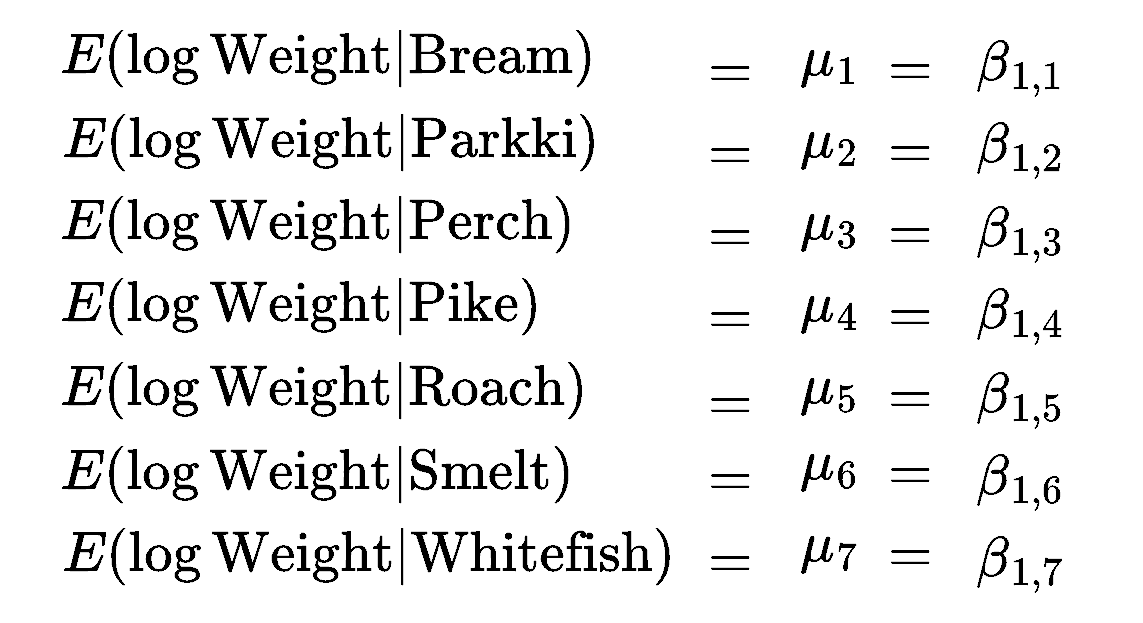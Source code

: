 <mxfile version="20.3.0" type="device"><diagram id="ysKRrkyC6qSpX2iQuETs" name="Page-1"><mxGraphModel dx="1787" dy="606" grid="1" gridSize="10" guides="1" tooltips="1" connect="1" arrows="1" fold="1" page="1" pageScale="1" pageWidth="850" pageHeight="1100" math="1" shadow="0"><root><mxCell id="0"/><mxCell id="1" parent="0"/><mxCell id="8nBuJKD2-YLX4J6DRDXo-52" value="&lt;font style=&quot;font-size: 24px&quot;&gt;$$\beta_{1, 1}$$&lt;/font&gt;" style="text;html=1;strokeColor=none;fillColor=none;align=center;verticalAlign=middle;whiteSpace=wrap;rounded=0;" vertex="1" parent="1"><mxGeometry x="440" y="259.06" width="40" height="20" as="geometry"/></mxCell><mxCell id="8nBuJKD2-YLX4J6DRDXo-55" value="&lt;font style=&quot;font-size: 24px&quot;&gt;$$\beta_{1, 2}$$&lt;/font&gt;" style="text;html=1;strokeColor=none;fillColor=none;align=center;verticalAlign=middle;whiteSpace=wrap;rounded=0;" vertex="1" parent="1"><mxGeometry x="440" y="300.06" width="40" height="20" as="geometry"/></mxCell><mxCell id="8nBuJKD2-YLX4J6DRDXo-58" value="&lt;font style=&quot;font-size: 24px&quot;&gt;$$\beta_{1, 3}$$&lt;/font&gt;" style="text;html=1;strokeColor=none;fillColor=none;align=center;verticalAlign=middle;whiteSpace=wrap;rounded=0;" vertex="1" parent="1"><mxGeometry x="440" y="341.54" width="40" height="20" as="geometry"/></mxCell><mxCell id="8nBuJKD2-YLX4J6DRDXo-61" value="&lt;font style=&quot;font-size: 24px&quot;&gt;$$\beta_{1, 4}$$&lt;/font&gt;" style="text;html=1;strokeColor=none;fillColor=none;align=center;verticalAlign=middle;whiteSpace=wrap;rounded=0;" vertex="1" parent="1"><mxGeometry x="440" y="383.05" width="40" height="20" as="geometry"/></mxCell><mxCell id="8nBuJKD2-YLX4J6DRDXo-64" value="&lt;font style=&quot;font-size: 24px&quot;&gt;$$\beta_{1, 5}$$&lt;/font&gt;" style="text;html=1;strokeColor=none;fillColor=none;align=center;verticalAlign=middle;whiteSpace=wrap;rounded=0;" vertex="1" parent="1"><mxGeometry x="440" y="425.05" width="40" height="20" as="geometry"/></mxCell><mxCell id="8nBuJKD2-YLX4J6DRDXo-67" value="&lt;font style=&quot;font-size: 24px&quot;&gt;$$\beta_{1, 6}$$&lt;/font&gt;" style="text;html=1;strokeColor=none;fillColor=none;align=center;verticalAlign=middle;whiteSpace=wrap;rounded=0;" vertex="1" parent="1"><mxGeometry x="440" y="466.05" width="40" height="20" as="geometry"/></mxCell><mxCell id="8nBuJKD2-YLX4J6DRDXo-70" value="&lt;font style=&quot;font-size: 24px&quot;&gt;$$\beta_{1, 7}$$&lt;/font&gt;" style="text;html=1;strokeColor=none;fillColor=none;align=center;verticalAlign=middle;whiteSpace=wrap;rounded=0;" vertex="1" parent="1"><mxGeometry x="440" y="507.05" width="40" height="20" as="geometry"/></mxCell><mxCell id="8nBuJKD2-YLX4J6DRDXo-71" value="&lt;font style=&quot;font-size: 24px&quot;&gt;$$E(\log\text{Weight} | \text{Bream})$$&lt;/font&gt;" style="text;html=1;strokeColor=none;fillColor=none;align=center;verticalAlign=middle;whiteSpace=wrap;rounded=0;" vertex="1" parent="1"><mxGeometry x="-36" y="250.61" width="300" height="29.25" as="geometry"/></mxCell><mxCell id="8nBuJKD2-YLX4J6DRDXo-72" value="&lt;span style=&quot;font-size: 24px;&quot;&gt;$$\mu_1$$&lt;/span&gt;" style="text;html=1;strokeColor=none;fillColor=none;align=center;verticalAlign=middle;whiteSpace=wrap;rounded=0;" vertex="1" parent="1"><mxGeometry x="335" y="250.61" width="60" height="30" as="geometry"/></mxCell><mxCell id="8nBuJKD2-YLX4J6DRDXo-73" value="&lt;font style=&quot;font-size: 24px&quot;&gt;$$=$$&lt;/font&gt;" style="text;html=1;strokeColor=none;fillColor=none;align=center;verticalAlign=middle;whiteSpace=wrap;rounded=0;" vertex="1" parent="1"><mxGeometry x="295" y="261.55" width="40" height="20" as="geometry"/></mxCell><mxCell id="8nBuJKD2-YLX4J6DRDXo-74" value="&lt;font style=&quot;font-size: 24px&quot;&gt;$$=$$&lt;/font&gt;" style="text;html=1;strokeColor=none;fillColor=none;align=center;verticalAlign=middle;whiteSpace=wrap;rounded=0;" vertex="1" parent="1"><mxGeometry x="385" y="260.62" width="40" height="20" as="geometry"/></mxCell><mxCell id="8nBuJKD2-YLX4J6DRDXo-75" value="&lt;font style=&quot;font-size: 24px&quot;&gt;$$E(\log\text{Weight} | \text{Parkki})$$&lt;/font&gt;" style="text;html=1;strokeColor=none;fillColor=none;align=center;verticalAlign=middle;whiteSpace=wrap;rounded=0;" vertex="1" parent="1"><mxGeometry x="-35" y="292.3" width="300" height="29.25" as="geometry"/></mxCell><mxCell id="8nBuJKD2-YLX4J6DRDXo-76" value="&lt;span style=&quot;font-size: 24px;&quot;&gt;$$\mu_2$$&lt;/span&gt;" style="text;html=1;strokeColor=none;fillColor=none;align=center;verticalAlign=middle;whiteSpace=wrap;rounded=0;" vertex="1" parent="1"><mxGeometry x="335" y="292.3" width="60" height="30" as="geometry"/></mxCell><mxCell id="8nBuJKD2-YLX4J6DRDXo-77" value="&lt;font style=&quot;font-size: 24px&quot;&gt;$$=$$&lt;/font&gt;" style="text;html=1;strokeColor=none;fillColor=none;align=center;verticalAlign=middle;whiteSpace=wrap;rounded=0;" vertex="1" parent="1"><mxGeometry x="295" y="303.24" width="40" height="20" as="geometry"/></mxCell><mxCell id="8nBuJKD2-YLX4J6DRDXo-78" value="&lt;font style=&quot;font-size: 24px&quot;&gt;$$=$$&lt;/font&gt;" style="text;html=1;strokeColor=none;fillColor=none;align=center;verticalAlign=middle;whiteSpace=wrap;rounded=0;" vertex="1" parent="1"><mxGeometry x="385" y="302.31" width="40" height="20" as="geometry"/></mxCell><mxCell id="8nBuJKD2-YLX4J6DRDXo-79" value="&lt;font style=&quot;font-size: 24px&quot;&gt;$$E(\log\text{Weight} | \text{Perch})$$&lt;/font&gt;" style="text;html=1;strokeColor=none;fillColor=none;align=center;verticalAlign=middle;whiteSpace=wrap;rounded=0;" vertex="1" parent="1"><mxGeometry x="-41" y="333.09" width="300" height="29.25" as="geometry"/></mxCell><mxCell id="8nBuJKD2-YLX4J6DRDXo-80" value="&lt;span style=&quot;font-size: 24px;&quot;&gt;$$\mu_3$$&lt;/span&gt;" style="text;html=1;strokeColor=none;fillColor=none;align=center;verticalAlign=middle;whiteSpace=wrap;rounded=0;" vertex="1" parent="1"><mxGeometry x="335" y="332.77" width="60" height="30" as="geometry"/></mxCell><mxCell id="8nBuJKD2-YLX4J6DRDXo-81" value="&lt;font style=&quot;font-size: 24px&quot;&gt;$$=$$&lt;/font&gt;" style="text;html=1;strokeColor=none;fillColor=none;align=center;verticalAlign=middle;whiteSpace=wrap;rounded=0;" vertex="1" parent="1"><mxGeometry x="295" y="343.71" width="40" height="20" as="geometry"/></mxCell><mxCell id="8nBuJKD2-YLX4J6DRDXo-82" value="&lt;font style=&quot;font-size: 24px&quot;&gt;$$=$$&lt;/font&gt;" style="text;html=1;strokeColor=none;fillColor=none;align=center;verticalAlign=middle;whiteSpace=wrap;rounded=0;" vertex="1" parent="1"><mxGeometry x="385" y="342.78" width="40" height="20" as="geometry"/></mxCell><mxCell id="8nBuJKD2-YLX4J6DRDXo-83" value="&lt;font style=&quot;font-size: 24px&quot;&gt;$$E(\log\text{Weight} | \text{Pike})$$&lt;/font&gt;" style="text;html=1;strokeColor=none;fillColor=none;align=center;verticalAlign=middle;whiteSpace=wrap;rounded=0;" vertex="1" parent="1"><mxGeometry x="-50" y="374.6" width="300" height="29.25" as="geometry"/></mxCell><mxCell id="8nBuJKD2-YLX4J6DRDXo-84" value="&lt;span style=&quot;font-size: 24px;&quot;&gt;$$\mu_4$$&lt;/span&gt;" style="text;html=1;strokeColor=none;fillColor=none;align=center;verticalAlign=middle;whiteSpace=wrap;rounded=0;" vertex="1" parent="1"><mxGeometry x="335" y="374.29" width="60" height="30" as="geometry"/></mxCell><mxCell id="8nBuJKD2-YLX4J6DRDXo-85" value="&lt;font style=&quot;font-size: 24px&quot;&gt;$$=$$&lt;/font&gt;" style="text;html=1;strokeColor=none;fillColor=none;align=center;verticalAlign=middle;whiteSpace=wrap;rounded=0;" vertex="1" parent="1"><mxGeometry x="295" y="385.23" width="40" height="20" as="geometry"/></mxCell><mxCell id="8nBuJKD2-YLX4J6DRDXo-86" value="&lt;font style=&quot;font-size: 24px&quot;&gt;$$=$$&lt;/font&gt;" style="text;html=1;strokeColor=none;fillColor=none;align=center;verticalAlign=middle;whiteSpace=wrap;rounded=0;" vertex="1" parent="1"><mxGeometry x="385" y="384.3" width="40" height="20" as="geometry"/></mxCell><mxCell id="8nBuJKD2-YLX4J6DRDXo-87" value="&lt;font style=&quot;font-size: 24px&quot;&gt;$$E(\log\text{Weight} | \text{Roach})$$&lt;/font&gt;" style="text;html=1;strokeColor=none;fillColor=none;align=center;verticalAlign=middle;whiteSpace=wrap;rounded=0;" vertex="1" parent="1"><mxGeometry x="-38" y="416.6" width="300" height="29.25" as="geometry"/></mxCell><mxCell id="8nBuJKD2-YLX4J6DRDXo-88" value="&lt;span style=&quot;font-size: 24px;&quot;&gt;$$\mu_5$$&lt;/span&gt;" style="text;html=1;strokeColor=none;fillColor=none;align=center;verticalAlign=middle;whiteSpace=wrap;rounded=0;" vertex="1" parent="1"><mxGeometry x="335" y="414.55" width="60" height="30" as="geometry"/></mxCell><mxCell id="8nBuJKD2-YLX4J6DRDXo-89" value="&lt;font style=&quot;font-size: 24px&quot;&gt;$$=$$&lt;/font&gt;" style="text;html=1;strokeColor=none;fillColor=none;align=center;verticalAlign=middle;whiteSpace=wrap;rounded=0;" vertex="1" parent="1"><mxGeometry x="385" y="424.56" width="40" height="20" as="geometry"/></mxCell><mxCell id="8nBuJKD2-YLX4J6DRDXo-90" value="&lt;font style=&quot;font-size: 24px&quot;&gt;$$=$$&lt;/font&gt;" style="text;html=1;strokeColor=none;fillColor=none;align=center;verticalAlign=middle;whiteSpace=wrap;rounded=0;" vertex="1" parent="1"><mxGeometry x="295" y="427.53" width="40" height="20" as="geometry"/></mxCell><mxCell id="8nBuJKD2-YLX4J6DRDXo-91" value="&lt;font style=&quot;font-size: 24px&quot;&gt;$$E(\log\text{Weight} | \text{Smelt})$$&lt;/font&gt;" style="text;html=1;strokeColor=none;fillColor=none;align=center;verticalAlign=middle;whiteSpace=wrap;rounded=0;" vertex="1" parent="1"><mxGeometry x="-41" y="458.44" width="300" height="29.25" as="geometry"/></mxCell><mxCell id="8nBuJKD2-YLX4J6DRDXo-92" value="&lt;span style=&quot;font-size: 24px;&quot;&gt;$$\mu_6$$&lt;/span&gt;" style="text;html=1;strokeColor=none;fillColor=none;align=center;verticalAlign=middle;whiteSpace=wrap;rounded=0;" vertex="1" parent="1"><mxGeometry x="335" y="452.81" width="60" height="30" as="geometry"/></mxCell><mxCell id="8nBuJKD2-YLX4J6DRDXo-93" value="&lt;font style=&quot;font-size: 24px&quot;&gt;$$=$$&lt;/font&gt;" style="text;html=1;strokeColor=none;fillColor=none;align=center;verticalAlign=middle;whiteSpace=wrap;rounded=0;" vertex="1" parent="1"><mxGeometry x="385" y="462.82" width="40" height="20" as="geometry"/></mxCell><mxCell id="8nBuJKD2-YLX4J6DRDXo-94" value="&lt;font style=&quot;font-size: 24px&quot;&gt;$$=$$&lt;/font&gt;" style="text;html=1;strokeColor=none;fillColor=none;align=center;verticalAlign=middle;whiteSpace=wrap;rounded=0;" vertex="1" parent="1"><mxGeometry x="295" y="465.79" width="40" height="20" as="geometry"/></mxCell><mxCell id="8nBuJKD2-YLX4J6DRDXo-95" value="&lt;font style=&quot;font-size: 24px&quot;&gt;$$E(\log\text{Weight} | \text{Whitefish})$$&lt;/font&gt;" style="text;html=1;strokeColor=none;fillColor=none;align=center;verticalAlign=middle;whiteSpace=wrap;rounded=0;" vertex="1" parent="1"><mxGeometry x="-16" y="499.12" width="300" height="29.25" as="geometry"/></mxCell><mxCell id="8nBuJKD2-YLX4J6DRDXo-96" value="&lt;span style=&quot;font-size: 24px;&quot;&gt;$$\mu_7$$&lt;/span&gt;" style="text;html=1;strokeColor=none;fillColor=none;align=center;verticalAlign=middle;whiteSpace=wrap;rounded=0;" vertex="1" parent="1"><mxGeometry x="335" y="494.07" width="60" height="30" as="geometry"/></mxCell><mxCell id="8nBuJKD2-YLX4J6DRDXo-97" value="&lt;font style=&quot;font-size: 24px&quot;&gt;$$=$$&lt;/font&gt;" style="text;html=1;strokeColor=none;fillColor=none;align=center;verticalAlign=middle;whiteSpace=wrap;rounded=0;" vertex="1" parent="1"><mxGeometry x="385" y="504.08" width="40" height="20" as="geometry"/></mxCell><mxCell id="8nBuJKD2-YLX4J6DRDXo-98" value="&lt;font style=&quot;font-size: 24px&quot;&gt;$$=$$&lt;/font&gt;" style="text;html=1;strokeColor=none;fillColor=none;align=center;verticalAlign=middle;whiteSpace=wrap;rounded=0;" vertex="1" parent="1"><mxGeometry x="295" y="507.05" width="40" height="20" as="geometry"/></mxCell></root></mxGraphModel></diagram></mxfile>